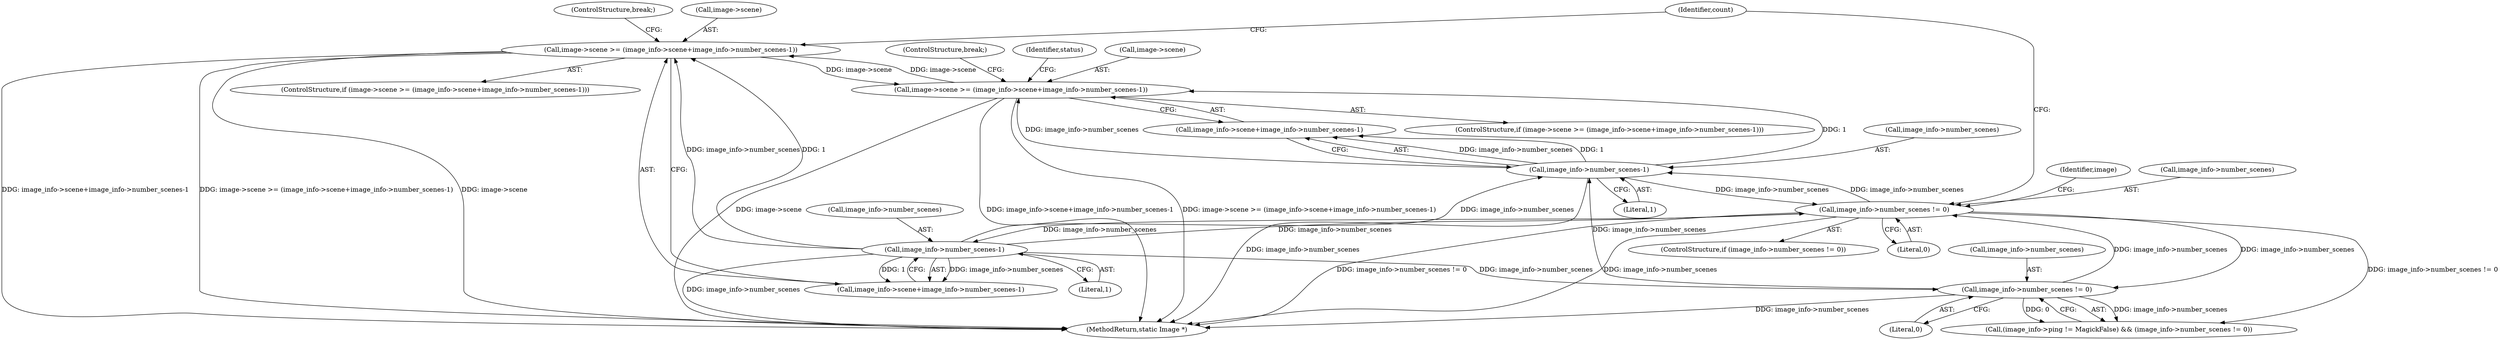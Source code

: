 digraph "0_ImageMagick_0474237508f39c4f783208123431815f1ededb76_1@pointer" {
"1002271" [label="(Call,image->scene >= (image_info->scene+image_info->number_scenes-1))"];
"1001175" [label="(Call,image->scene >= (image_info->scene+image_info->number_scenes-1))"];
"1002271" [label="(Call,image->scene >= (image_info->scene+image_info->number_scenes-1))"];
"1002279" [label="(Call,image_info->number_scenes-1)"];
"1002265" [label="(Call,image_info->number_scenes != 0)"];
"1001169" [label="(Call,image_info->number_scenes != 0)"];
"1001183" [label="(Call,image_info->number_scenes-1)"];
"1002269" [label="(Literal,0)"];
"1002275" [label="(Call,image_info->scene+image_info->number_scenes-1)"];
"1001184" [label="(Call,image_info->number_scenes)"];
"1001187" [label="(Literal,1)"];
"1001183" [label="(Call,image_info->number_scenes-1)"];
"1002280" [label="(Call,image_info->number_scenes)"];
"1001176" [label="(Call,image->scene)"];
"1002273" [label="(Identifier,image)"];
"1002284" [label="(ControlStructure,break;)"];
"1001163" [label="(Call,(image_info->ping != MagickFalse) && (image_info->number_scenes != 0))"];
"1002264" [label="(ControlStructure,if (image_info->number_scenes != 0))"];
"1002265" [label="(Call,image_info->number_scenes != 0)"];
"1001173" [label="(Literal,0)"];
"1001175" [label="(Call,image->scene >= (image_info->scene+image_info->number_scenes-1))"];
"1001188" [label="(ControlStructure,break;)"];
"1002283" [label="(Literal,1)"];
"1002272" [label="(Call,image->scene)"];
"1002358" [label="(MethodReturn,static Image *)"];
"1001169" [label="(Call,image_info->number_scenes != 0)"];
"1002270" [label="(ControlStructure,if (image->scene >= (image_info->scene+image_info->number_scenes-1)))"];
"1002279" [label="(Call,image_info->number_scenes-1)"];
"1002271" [label="(Call,image->scene >= (image_info->scene+image_info->number_scenes-1))"];
"1002286" [label="(Identifier,count)"];
"1001174" [label="(ControlStructure,if (image->scene >= (image_info->scene+image_info->number_scenes-1)))"];
"1002266" [label="(Call,image_info->number_scenes)"];
"1001179" [label="(Call,image_info->scene+image_info->number_scenes-1)"];
"1001170" [label="(Call,image_info->number_scenes)"];
"1001190" [label="(Identifier,status)"];
"1002271" -> "1002270"  [label="AST: "];
"1002271" -> "1002275"  [label="CFG: "];
"1002272" -> "1002271"  [label="AST: "];
"1002275" -> "1002271"  [label="AST: "];
"1002284" -> "1002271"  [label="CFG: "];
"1002286" -> "1002271"  [label="CFG: "];
"1002271" -> "1002358"  [label="DDG: image->scene"];
"1002271" -> "1002358"  [label="DDG: image_info->scene+image_info->number_scenes-1"];
"1002271" -> "1002358"  [label="DDG: image->scene >= (image_info->scene+image_info->number_scenes-1)"];
"1002271" -> "1001175"  [label="DDG: image->scene"];
"1001175" -> "1002271"  [label="DDG: image->scene"];
"1002279" -> "1002271"  [label="DDG: image_info->number_scenes"];
"1002279" -> "1002271"  [label="DDG: 1"];
"1001175" -> "1001174"  [label="AST: "];
"1001175" -> "1001179"  [label="CFG: "];
"1001176" -> "1001175"  [label="AST: "];
"1001179" -> "1001175"  [label="AST: "];
"1001188" -> "1001175"  [label="CFG: "];
"1001190" -> "1001175"  [label="CFG: "];
"1001175" -> "1002358"  [label="DDG: image->scene"];
"1001175" -> "1002358"  [label="DDG: image_info->scene+image_info->number_scenes-1"];
"1001175" -> "1002358"  [label="DDG: image->scene >= (image_info->scene+image_info->number_scenes-1)"];
"1001183" -> "1001175"  [label="DDG: image_info->number_scenes"];
"1001183" -> "1001175"  [label="DDG: 1"];
"1002279" -> "1002275"  [label="AST: "];
"1002279" -> "1002283"  [label="CFG: "];
"1002280" -> "1002279"  [label="AST: "];
"1002283" -> "1002279"  [label="AST: "];
"1002275" -> "1002279"  [label="CFG: "];
"1002279" -> "1002358"  [label="DDG: image_info->number_scenes"];
"1002279" -> "1001169"  [label="DDG: image_info->number_scenes"];
"1002279" -> "1001183"  [label="DDG: image_info->number_scenes"];
"1002279" -> "1002265"  [label="DDG: image_info->number_scenes"];
"1002279" -> "1002275"  [label="DDG: image_info->number_scenes"];
"1002279" -> "1002275"  [label="DDG: 1"];
"1002265" -> "1002279"  [label="DDG: image_info->number_scenes"];
"1002265" -> "1002264"  [label="AST: "];
"1002265" -> "1002269"  [label="CFG: "];
"1002266" -> "1002265"  [label="AST: "];
"1002269" -> "1002265"  [label="AST: "];
"1002273" -> "1002265"  [label="CFG: "];
"1002286" -> "1002265"  [label="CFG: "];
"1002265" -> "1002358"  [label="DDG: image_info->number_scenes != 0"];
"1002265" -> "1002358"  [label="DDG: image_info->number_scenes"];
"1002265" -> "1001163"  [label="DDG: image_info->number_scenes != 0"];
"1002265" -> "1001169"  [label="DDG: image_info->number_scenes"];
"1002265" -> "1001183"  [label="DDG: image_info->number_scenes"];
"1001169" -> "1002265"  [label="DDG: image_info->number_scenes"];
"1001183" -> "1002265"  [label="DDG: image_info->number_scenes"];
"1001169" -> "1001163"  [label="AST: "];
"1001169" -> "1001173"  [label="CFG: "];
"1001170" -> "1001169"  [label="AST: "];
"1001173" -> "1001169"  [label="AST: "];
"1001163" -> "1001169"  [label="CFG: "];
"1001169" -> "1002358"  [label="DDG: image_info->number_scenes"];
"1001169" -> "1001163"  [label="DDG: image_info->number_scenes"];
"1001169" -> "1001163"  [label="DDG: 0"];
"1001169" -> "1001183"  [label="DDG: image_info->number_scenes"];
"1001183" -> "1001179"  [label="AST: "];
"1001183" -> "1001187"  [label="CFG: "];
"1001184" -> "1001183"  [label="AST: "];
"1001187" -> "1001183"  [label="AST: "];
"1001179" -> "1001183"  [label="CFG: "];
"1001183" -> "1002358"  [label="DDG: image_info->number_scenes"];
"1001183" -> "1001179"  [label="DDG: image_info->number_scenes"];
"1001183" -> "1001179"  [label="DDG: 1"];
}

